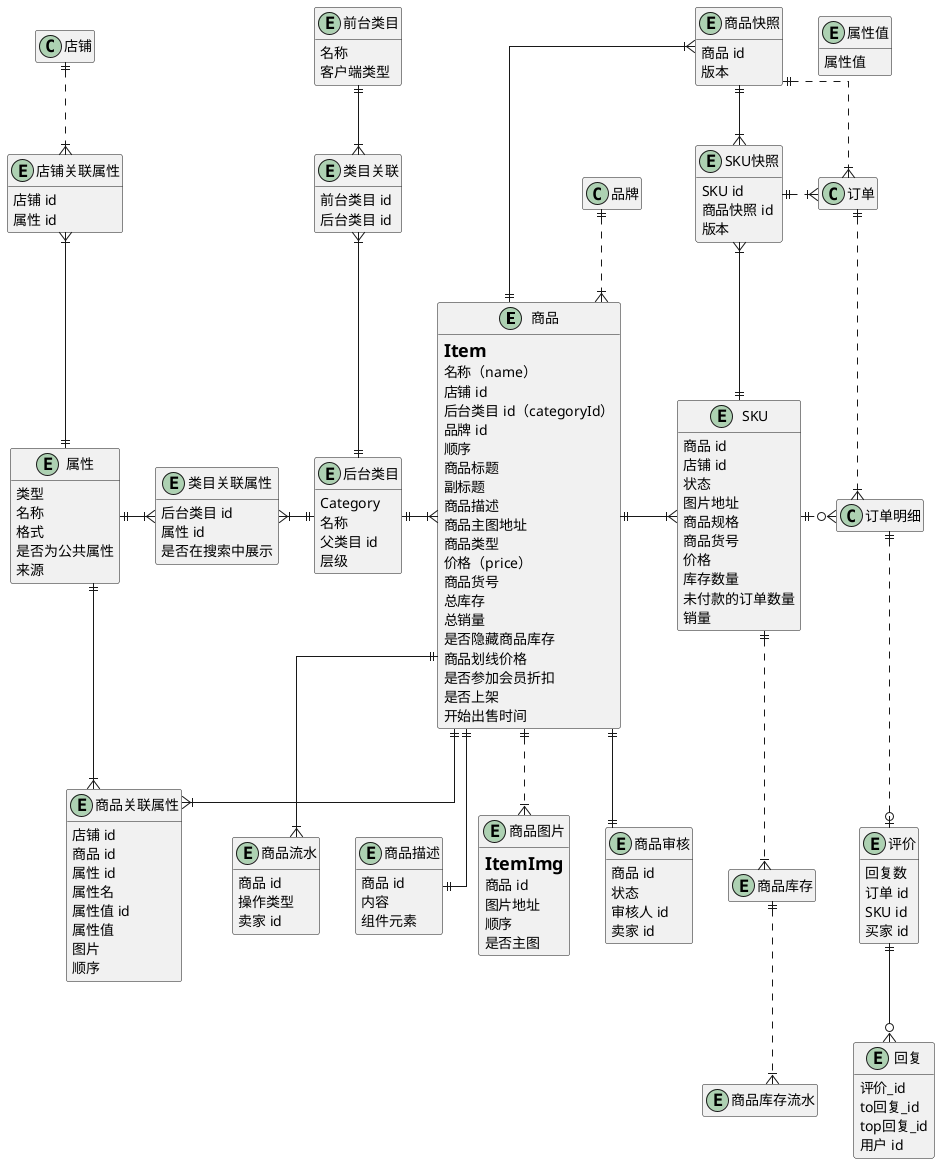 @startuml 商品UML
hide empty members
skinparam linetype ortho

' ==================== 商品 ====================
entity 商品 {
=Item
    名称（name）
    店铺 id
    后台类目 id（categoryId）
    品牌 id
    顺序
    商品标题
    ' 分享链接时显示
    副标题
    商品描述
    商品主图地址
'   0：普通商品（物流发货）
'   3：UMP降价拍
'   5：外卖商品
'   10：分销商品
'   20：会员卡商品
'   21：礼品卡商品
'   22：团购券
'   25：批发商品
'   30：收银台商品
'   31：知识付费商品
'   35：酒店商品（无需物流）
'   40：美业商品
'   60：虚拟商品（无需物流）
'   61：电子卡券（无需物流）
    商品类型
    价格（price）
    ' 商家为商品设置的外部编号
    商品货号
    ' 基于 sku 的库存数量累加
    总库存
    总销量
    ' 0 - 显示库存（默认）
    ' 1 - 不显示库存
    是否隐藏商品库存
    ' 可以自定义。例如 促销价：888
    ' 商品没有优惠的情况下，划线价在商品详情会以划线形式显示。
    商品划线价格
    ' 0 - 不参加会员折扣
    ' 1 - 参加会员折扣（默认）
    是否参加会员折扣
    是否上架
    开始出售时间
}
' 基础类目
' 面向商家或供应链人员，不会轻易变更。
' 如果类目下挂载有商品，就不能删除或作废。
' 层次一般三层或四层，商品必须挂载于叶子类目下。
entity 后台类目 {
Category
    名称
    父类目 id
    层级
}
' 组合类目
' 面向可买家，随时变动，定时生效。
' 可支持不同客户端的设置，不同客户端的用户群体有差异
' 前台类目对应后台的叶子类目和某项属性的组合。例如分类时选择奶粉中的1段、2段、3段等属性组成类目。
entity 前台类目 {
    名称
    客户端类型
}
' 前台类目：后台类目 = n：n
entity 类目关联 {
    前台类目 id
    后台类目 id
}
entity 商品审核 {
    商品 id
    状态
    审核人 id
    卖家 id
}
entity 商品流水 {
    商品 id
    操作类型
    卖家 id
}
entity 商品描述 {
    商品 id
    ' 富文本，字数要大于5个字符，小于25000个字符 ，受违禁词控制
    内容
    组件元素
}
entity 商品图片 {
=ItemImg
    商品 id
    图片地址
    顺序
    是否主图
}

商品 }|.u.|| 品牌
后台类目 ||-|{ 商品
前台类目 ||--|{ 类目关联
类目关联 }|--|| 后台类目
商品 ||--|| 商品审核
商品 ||--|{ 商品流水
商品 ||--|| 商品描述
商品 ||..|{ 商品图片


' ==================== 订单 ====================
entity SKU {
    商品 id
    店铺 id
    状态
    图片地址
    商品规格
    ' 商家为商品设置的外部编号
    商品货号
    价格
    库存数量
    ' 商品在付款减库存的状态下，该 SKU 上未付款的订单数量
    未付款的订单数量
    销量
    ' 是否锁定
}
entity 商品库存 {
    ' 暂不做
}
entity 商品库存流水 {
    ' 暂不做
}
entity 商品快照 {
    商品 id
    版本
}
entity SKU快照 {
    SKU id
    商品快照 id
    版本
}

商品 ||-|{ SKU
SKU ||..|{ 商品库存
商品库存 ||..|{ 商品库存流水
SKU ||.o{ 订单明细
' 快照
SKU ||-u-|{ SKU快照
SKU快照 ||.|{ 订单
商品快照 ||--|{ SKU快照
商品 ||-u-|{ 商品快照
商品快照 ||.|{ 订单

' ==================== 属性 ====================
' 展示某个类目下的当前店铺持有的属性
entity 属性 {
    ' 销售属性/关键属性/非关键属性
    类型
    名称
    ' 选项、文本、数值、百分比
    格式
    ' 添加商品时一定会展示
    是否为公共属性
    ' 系统生成/商家自定义
    来源
}
' 类目自带属性
entity 类目关联属性 {
    后台类目 id
    属性 id
    是否在搜索中展示
}
' 快照
entity 商品关联属性 {
    店铺 id
    商品 id
    属性 id
    属性名
    属性值 id
    属性值
    图片
    顺序
}
entity 属性值 {
    属性值
}
' 店铺自定义属性
entity 店铺关联属性 {
    店铺 id
    属性 id
}

属性 ||-|{ 类目关联属性
类目关联属性 }|-|| 后台类目
属性 ||--|{ 商品关联属性
商品 ||--|{ 商品关联属性
店铺 ||..|{ 店铺关联属性
店铺关联属性 }|--|| 属性


' ==================== 评价 ====================
entity 评价 {
    回复数
    订单 id
    SKU id
    买家 id
}
entity 回复 {
    评价_id
    to回复_id
    top回复_id
    用户 id
}


评价 |o.u.|| 订单明细
订单明细 }|.u.|| 订单
评价 ||--o{ 回复

@enduml